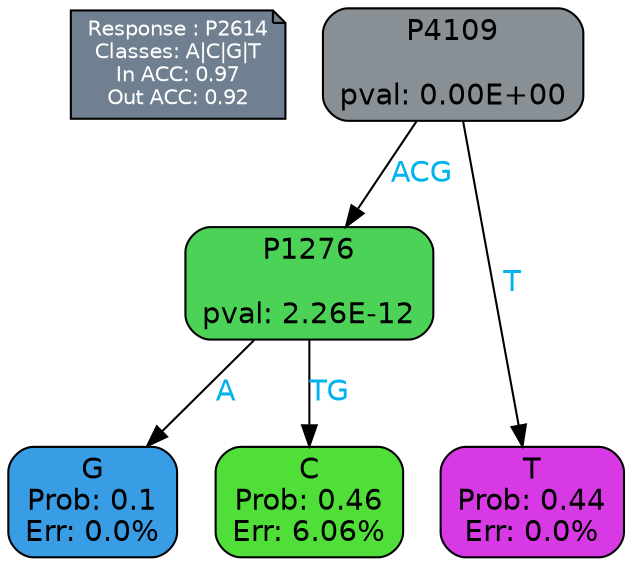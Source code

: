digraph Tree {
node [shape=box, style="filled, rounded", color="black", fontname=helvetica] ;
graph [ranksep=equally, splines=polylines, bgcolor=transparent, dpi=600] ;
edge [fontname=helvetica] ;
LEGEND [label="Response : P2614
Classes: A|C|G|T
In ACC: 0.97
Out ACC: 0.92
",shape=note,align=left,style=filled,fillcolor="slategray",fontcolor="white",fontsize=10];1 [label="P4109

pval: 0.00E+00", fillcolor="#888f95"] ;
2 [label="P1276

pval: 2.26E-12", fillcolor="#4cd357"] ;
3 [label="G
Prob: 0.1
Err: 0.0%", fillcolor="#399de5"] ;
4 [label="C
Prob: 0.46
Err: 6.06%", fillcolor="#50de39"] ;
5 [label="T
Prob: 0.44
Err: 0.0%", fillcolor="#d739e5"] ;
1 -> 2 [label="ACG",fontcolor=deepskyblue2] ;
1 -> 5 [label="T",fontcolor=deepskyblue2] ;
2 -> 3 [label="A",fontcolor=deepskyblue2] ;
2 -> 4 [label="TG",fontcolor=deepskyblue2] ;
{rank = same; 3;4;5;}{rank = same; LEGEND;1;}}